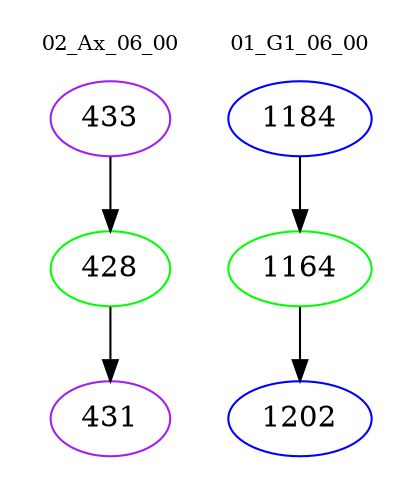 digraph{
subgraph cluster_0 {
color = white
label = "02_Ax_06_00";
fontsize=10;
T0_433 [label="433", color="purple"]
T0_433 -> T0_428 [color="black"]
T0_428 [label="428", color="green"]
T0_428 -> T0_431 [color="black"]
T0_431 [label="431", color="purple"]
}
subgraph cluster_1 {
color = white
label = "01_G1_06_00";
fontsize=10;
T1_1184 [label="1184", color="blue"]
T1_1184 -> T1_1164 [color="black"]
T1_1164 [label="1164", color="green"]
T1_1164 -> T1_1202 [color="black"]
T1_1202 [label="1202", color="blue"]
}
}

